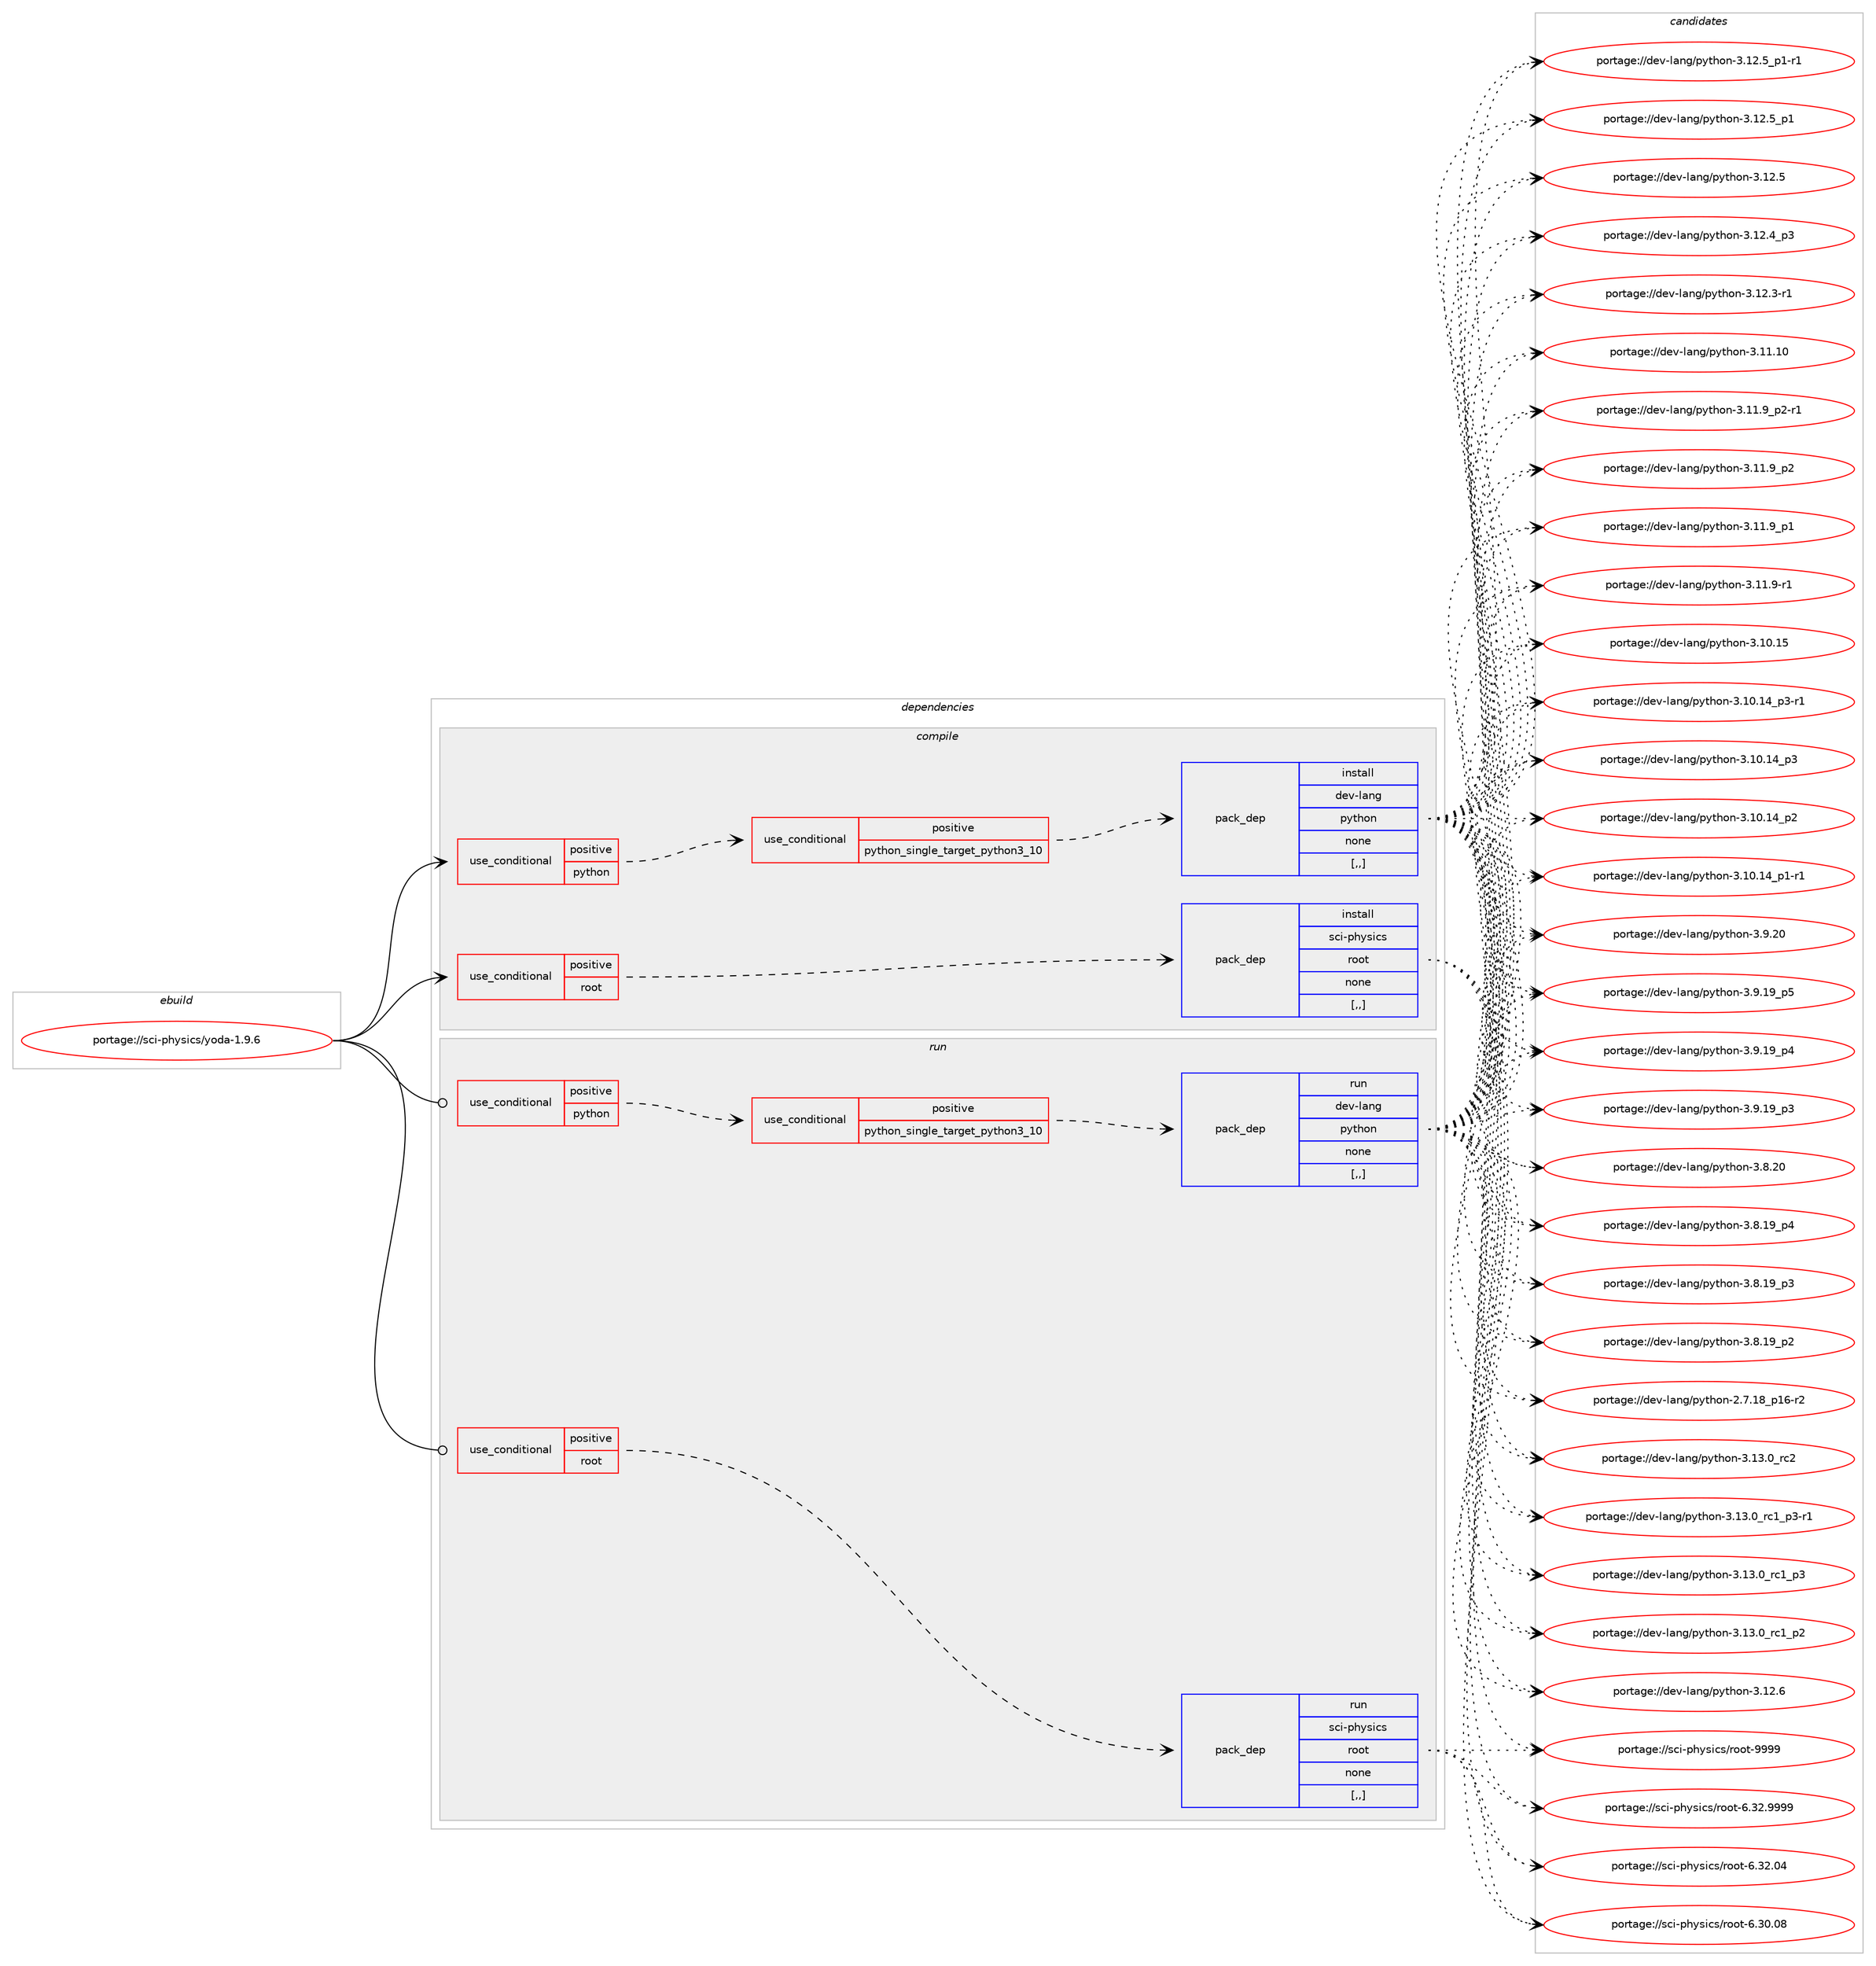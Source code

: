 digraph prolog {

# *************
# Graph options
# *************

newrank=true;
concentrate=true;
compound=true;
graph [rankdir=LR,fontname=Helvetica,fontsize=10,ranksep=1.5];#, ranksep=2.5, nodesep=0.2];
edge  [arrowhead=vee];
node  [fontname=Helvetica,fontsize=10];

# **********
# The ebuild
# **********

subgraph cluster_leftcol {
color=gray;
label=<<i>ebuild</i>>;
id [label="portage://sci-physics/yoda-1.9.6", color=red, width=4, href="../sci-physics/yoda-1.9.6.svg"];
}

# ****************
# The dependencies
# ****************

subgraph cluster_midcol {
color=gray;
label=<<i>dependencies</i>>;
subgraph cluster_compile {
fillcolor="#eeeeee";
style=filled;
label=<<i>compile</i>>;
subgraph cond243354 {
dependency922060 [label=<<TABLE BORDER="0" CELLBORDER="1" CELLSPACING="0" CELLPADDING="4"><TR><TD ROWSPAN="3" CELLPADDING="10">use_conditional</TD></TR><TR><TD>positive</TD></TR><TR><TD>python</TD></TR></TABLE>>, shape=none, color=red];
subgraph cond243355 {
dependency922061 [label=<<TABLE BORDER="0" CELLBORDER="1" CELLSPACING="0" CELLPADDING="4"><TR><TD ROWSPAN="3" CELLPADDING="10">use_conditional</TD></TR><TR><TD>positive</TD></TR><TR><TD>python_single_target_python3_10</TD></TR></TABLE>>, shape=none, color=red];
subgraph pack672050 {
dependency922062 [label=<<TABLE BORDER="0" CELLBORDER="1" CELLSPACING="0" CELLPADDING="4" WIDTH="220"><TR><TD ROWSPAN="6" CELLPADDING="30">pack_dep</TD></TR><TR><TD WIDTH="110">install</TD></TR><TR><TD>dev-lang</TD></TR><TR><TD>python</TD></TR><TR><TD>none</TD></TR><TR><TD>[,,]</TD></TR></TABLE>>, shape=none, color=blue];
}
dependency922061:e -> dependency922062:w [weight=20,style="dashed",arrowhead="vee"];
}
dependency922060:e -> dependency922061:w [weight=20,style="dashed",arrowhead="vee"];
}
id:e -> dependency922060:w [weight=20,style="solid",arrowhead="vee"];
subgraph cond243356 {
dependency922063 [label=<<TABLE BORDER="0" CELLBORDER="1" CELLSPACING="0" CELLPADDING="4"><TR><TD ROWSPAN="3" CELLPADDING="10">use_conditional</TD></TR><TR><TD>positive</TD></TR><TR><TD>root</TD></TR></TABLE>>, shape=none, color=red];
subgraph pack672051 {
dependency922064 [label=<<TABLE BORDER="0" CELLBORDER="1" CELLSPACING="0" CELLPADDING="4" WIDTH="220"><TR><TD ROWSPAN="6" CELLPADDING="30">pack_dep</TD></TR><TR><TD WIDTH="110">install</TD></TR><TR><TD>sci-physics</TD></TR><TR><TD>root</TD></TR><TR><TD>none</TD></TR><TR><TD>[,,]</TD></TR></TABLE>>, shape=none, color=blue];
}
dependency922063:e -> dependency922064:w [weight=20,style="dashed",arrowhead="vee"];
}
id:e -> dependency922063:w [weight=20,style="solid",arrowhead="vee"];
}
subgraph cluster_compileandrun {
fillcolor="#eeeeee";
style=filled;
label=<<i>compile and run</i>>;
}
subgraph cluster_run {
fillcolor="#eeeeee";
style=filled;
label=<<i>run</i>>;
subgraph cond243357 {
dependency922065 [label=<<TABLE BORDER="0" CELLBORDER="1" CELLSPACING="0" CELLPADDING="4"><TR><TD ROWSPAN="3" CELLPADDING="10">use_conditional</TD></TR><TR><TD>positive</TD></TR><TR><TD>python</TD></TR></TABLE>>, shape=none, color=red];
subgraph cond243358 {
dependency922066 [label=<<TABLE BORDER="0" CELLBORDER="1" CELLSPACING="0" CELLPADDING="4"><TR><TD ROWSPAN="3" CELLPADDING="10">use_conditional</TD></TR><TR><TD>positive</TD></TR><TR><TD>python_single_target_python3_10</TD></TR></TABLE>>, shape=none, color=red];
subgraph pack672052 {
dependency922067 [label=<<TABLE BORDER="0" CELLBORDER="1" CELLSPACING="0" CELLPADDING="4" WIDTH="220"><TR><TD ROWSPAN="6" CELLPADDING="30">pack_dep</TD></TR><TR><TD WIDTH="110">run</TD></TR><TR><TD>dev-lang</TD></TR><TR><TD>python</TD></TR><TR><TD>none</TD></TR><TR><TD>[,,]</TD></TR></TABLE>>, shape=none, color=blue];
}
dependency922066:e -> dependency922067:w [weight=20,style="dashed",arrowhead="vee"];
}
dependency922065:e -> dependency922066:w [weight=20,style="dashed",arrowhead="vee"];
}
id:e -> dependency922065:w [weight=20,style="solid",arrowhead="odot"];
subgraph cond243359 {
dependency922068 [label=<<TABLE BORDER="0" CELLBORDER="1" CELLSPACING="0" CELLPADDING="4"><TR><TD ROWSPAN="3" CELLPADDING="10">use_conditional</TD></TR><TR><TD>positive</TD></TR><TR><TD>root</TD></TR></TABLE>>, shape=none, color=red];
subgraph pack672053 {
dependency922069 [label=<<TABLE BORDER="0" CELLBORDER="1" CELLSPACING="0" CELLPADDING="4" WIDTH="220"><TR><TD ROWSPAN="6" CELLPADDING="30">pack_dep</TD></TR><TR><TD WIDTH="110">run</TD></TR><TR><TD>sci-physics</TD></TR><TR><TD>root</TD></TR><TR><TD>none</TD></TR><TR><TD>[,,]</TD></TR></TABLE>>, shape=none, color=blue];
}
dependency922068:e -> dependency922069:w [weight=20,style="dashed",arrowhead="vee"];
}
id:e -> dependency922068:w [weight=20,style="solid",arrowhead="odot"];
}
}

# **************
# The candidates
# **************

subgraph cluster_choices {
rank=same;
color=gray;
label=<<i>candidates</i>>;

subgraph choice672050 {
color=black;
nodesep=1;
choice10010111845108971101034711212111610411111045514649514648951149950 [label="portage://dev-lang/python-3.13.0_rc2", color=red, width=4,href="../dev-lang/python-3.13.0_rc2.svg"];
choice1001011184510897110103471121211161041111104551464951464895114994995112514511449 [label="portage://dev-lang/python-3.13.0_rc1_p3-r1", color=red, width=4,href="../dev-lang/python-3.13.0_rc1_p3-r1.svg"];
choice100101118451089711010347112121116104111110455146495146489511499499511251 [label="portage://dev-lang/python-3.13.0_rc1_p3", color=red, width=4,href="../dev-lang/python-3.13.0_rc1_p3.svg"];
choice100101118451089711010347112121116104111110455146495146489511499499511250 [label="portage://dev-lang/python-3.13.0_rc1_p2", color=red, width=4,href="../dev-lang/python-3.13.0_rc1_p2.svg"];
choice10010111845108971101034711212111610411111045514649504654 [label="portage://dev-lang/python-3.12.6", color=red, width=4,href="../dev-lang/python-3.12.6.svg"];
choice1001011184510897110103471121211161041111104551464950465395112494511449 [label="portage://dev-lang/python-3.12.5_p1-r1", color=red, width=4,href="../dev-lang/python-3.12.5_p1-r1.svg"];
choice100101118451089711010347112121116104111110455146495046539511249 [label="portage://dev-lang/python-3.12.5_p1", color=red, width=4,href="../dev-lang/python-3.12.5_p1.svg"];
choice10010111845108971101034711212111610411111045514649504653 [label="portage://dev-lang/python-3.12.5", color=red, width=4,href="../dev-lang/python-3.12.5.svg"];
choice100101118451089711010347112121116104111110455146495046529511251 [label="portage://dev-lang/python-3.12.4_p3", color=red, width=4,href="../dev-lang/python-3.12.4_p3.svg"];
choice100101118451089711010347112121116104111110455146495046514511449 [label="portage://dev-lang/python-3.12.3-r1", color=red, width=4,href="../dev-lang/python-3.12.3-r1.svg"];
choice1001011184510897110103471121211161041111104551464949464948 [label="portage://dev-lang/python-3.11.10", color=red, width=4,href="../dev-lang/python-3.11.10.svg"];
choice1001011184510897110103471121211161041111104551464949465795112504511449 [label="portage://dev-lang/python-3.11.9_p2-r1", color=red, width=4,href="../dev-lang/python-3.11.9_p2-r1.svg"];
choice100101118451089711010347112121116104111110455146494946579511250 [label="portage://dev-lang/python-3.11.9_p2", color=red, width=4,href="../dev-lang/python-3.11.9_p2.svg"];
choice100101118451089711010347112121116104111110455146494946579511249 [label="portage://dev-lang/python-3.11.9_p1", color=red, width=4,href="../dev-lang/python-3.11.9_p1.svg"];
choice100101118451089711010347112121116104111110455146494946574511449 [label="portage://dev-lang/python-3.11.9-r1", color=red, width=4,href="../dev-lang/python-3.11.9-r1.svg"];
choice1001011184510897110103471121211161041111104551464948464953 [label="portage://dev-lang/python-3.10.15", color=red, width=4,href="../dev-lang/python-3.10.15.svg"];
choice100101118451089711010347112121116104111110455146494846495295112514511449 [label="portage://dev-lang/python-3.10.14_p3-r1", color=red, width=4,href="../dev-lang/python-3.10.14_p3-r1.svg"];
choice10010111845108971101034711212111610411111045514649484649529511251 [label="portage://dev-lang/python-3.10.14_p3", color=red, width=4,href="../dev-lang/python-3.10.14_p3.svg"];
choice10010111845108971101034711212111610411111045514649484649529511250 [label="portage://dev-lang/python-3.10.14_p2", color=red, width=4,href="../dev-lang/python-3.10.14_p2.svg"];
choice100101118451089711010347112121116104111110455146494846495295112494511449 [label="portage://dev-lang/python-3.10.14_p1-r1", color=red, width=4,href="../dev-lang/python-3.10.14_p1-r1.svg"];
choice10010111845108971101034711212111610411111045514657465048 [label="portage://dev-lang/python-3.9.20", color=red, width=4,href="../dev-lang/python-3.9.20.svg"];
choice100101118451089711010347112121116104111110455146574649579511253 [label="portage://dev-lang/python-3.9.19_p5", color=red, width=4,href="../dev-lang/python-3.9.19_p5.svg"];
choice100101118451089711010347112121116104111110455146574649579511252 [label="portage://dev-lang/python-3.9.19_p4", color=red, width=4,href="../dev-lang/python-3.9.19_p4.svg"];
choice100101118451089711010347112121116104111110455146574649579511251 [label="portage://dev-lang/python-3.9.19_p3", color=red, width=4,href="../dev-lang/python-3.9.19_p3.svg"];
choice10010111845108971101034711212111610411111045514656465048 [label="portage://dev-lang/python-3.8.20", color=red, width=4,href="../dev-lang/python-3.8.20.svg"];
choice100101118451089711010347112121116104111110455146564649579511252 [label="portage://dev-lang/python-3.8.19_p4", color=red, width=4,href="../dev-lang/python-3.8.19_p4.svg"];
choice100101118451089711010347112121116104111110455146564649579511251 [label="portage://dev-lang/python-3.8.19_p3", color=red, width=4,href="../dev-lang/python-3.8.19_p3.svg"];
choice100101118451089711010347112121116104111110455146564649579511250 [label="portage://dev-lang/python-3.8.19_p2", color=red, width=4,href="../dev-lang/python-3.8.19_p2.svg"];
choice100101118451089711010347112121116104111110455046554649569511249544511450 [label="portage://dev-lang/python-2.7.18_p16-r2", color=red, width=4,href="../dev-lang/python-2.7.18_p16-r2.svg"];
dependency922062:e -> choice10010111845108971101034711212111610411111045514649514648951149950:w [style=dotted,weight="100"];
dependency922062:e -> choice1001011184510897110103471121211161041111104551464951464895114994995112514511449:w [style=dotted,weight="100"];
dependency922062:e -> choice100101118451089711010347112121116104111110455146495146489511499499511251:w [style=dotted,weight="100"];
dependency922062:e -> choice100101118451089711010347112121116104111110455146495146489511499499511250:w [style=dotted,weight="100"];
dependency922062:e -> choice10010111845108971101034711212111610411111045514649504654:w [style=dotted,weight="100"];
dependency922062:e -> choice1001011184510897110103471121211161041111104551464950465395112494511449:w [style=dotted,weight="100"];
dependency922062:e -> choice100101118451089711010347112121116104111110455146495046539511249:w [style=dotted,weight="100"];
dependency922062:e -> choice10010111845108971101034711212111610411111045514649504653:w [style=dotted,weight="100"];
dependency922062:e -> choice100101118451089711010347112121116104111110455146495046529511251:w [style=dotted,weight="100"];
dependency922062:e -> choice100101118451089711010347112121116104111110455146495046514511449:w [style=dotted,weight="100"];
dependency922062:e -> choice1001011184510897110103471121211161041111104551464949464948:w [style=dotted,weight="100"];
dependency922062:e -> choice1001011184510897110103471121211161041111104551464949465795112504511449:w [style=dotted,weight="100"];
dependency922062:e -> choice100101118451089711010347112121116104111110455146494946579511250:w [style=dotted,weight="100"];
dependency922062:e -> choice100101118451089711010347112121116104111110455146494946579511249:w [style=dotted,weight="100"];
dependency922062:e -> choice100101118451089711010347112121116104111110455146494946574511449:w [style=dotted,weight="100"];
dependency922062:e -> choice1001011184510897110103471121211161041111104551464948464953:w [style=dotted,weight="100"];
dependency922062:e -> choice100101118451089711010347112121116104111110455146494846495295112514511449:w [style=dotted,weight="100"];
dependency922062:e -> choice10010111845108971101034711212111610411111045514649484649529511251:w [style=dotted,weight="100"];
dependency922062:e -> choice10010111845108971101034711212111610411111045514649484649529511250:w [style=dotted,weight="100"];
dependency922062:e -> choice100101118451089711010347112121116104111110455146494846495295112494511449:w [style=dotted,weight="100"];
dependency922062:e -> choice10010111845108971101034711212111610411111045514657465048:w [style=dotted,weight="100"];
dependency922062:e -> choice100101118451089711010347112121116104111110455146574649579511253:w [style=dotted,weight="100"];
dependency922062:e -> choice100101118451089711010347112121116104111110455146574649579511252:w [style=dotted,weight="100"];
dependency922062:e -> choice100101118451089711010347112121116104111110455146574649579511251:w [style=dotted,weight="100"];
dependency922062:e -> choice10010111845108971101034711212111610411111045514656465048:w [style=dotted,weight="100"];
dependency922062:e -> choice100101118451089711010347112121116104111110455146564649579511252:w [style=dotted,weight="100"];
dependency922062:e -> choice100101118451089711010347112121116104111110455146564649579511251:w [style=dotted,weight="100"];
dependency922062:e -> choice100101118451089711010347112121116104111110455146564649579511250:w [style=dotted,weight="100"];
dependency922062:e -> choice100101118451089711010347112121116104111110455046554649569511249544511450:w [style=dotted,weight="100"];
}
subgraph choice672051 {
color=black;
nodesep=1;
choice115991054511210412111510599115471141111111164557575757 [label="portage://sci-physics/root-9999", color=red, width=4,href="../sci-physics/root-9999.svg"];
choice1159910545112104121115105991154711411111111645544651504657575757 [label="portage://sci-physics/root-6.32.9999", color=red, width=4,href="../sci-physics/root-6.32.9999.svg"];
choice115991054511210412111510599115471141111111164554465150464852 [label="portage://sci-physics/root-6.32.04", color=red, width=4,href="../sci-physics/root-6.32.04.svg"];
choice115991054511210412111510599115471141111111164554465148464856 [label="portage://sci-physics/root-6.30.08", color=red, width=4,href="../sci-physics/root-6.30.08.svg"];
dependency922064:e -> choice115991054511210412111510599115471141111111164557575757:w [style=dotted,weight="100"];
dependency922064:e -> choice1159910545112104121115105991154711411111111645544651504657575757:w [style=dotted,weight="100"];
dependency922064:e -> choice115991054511210412111510599115471141111111164554465150464852:w [style=dotted,weight="100"];
dependency922064:e -> choice115991054511210412111510599115471141111111164554465148464856:w [style=dotted,weight="100"];
}
subgraph choice672052 {
color=black;
nodesep=1;
choice10010111845108971101034711212111610411111045514649514648951149950 [label="portage://dev-lang/python-3.13.0_rc2", color=red, width=4,href="../dev-lang/python-3.13.0_rc2.svg"];
choice1001011184510897110103471121211161041111104551464951464895114994995112514511449 [label="portage://dev-lang/python-3.13.0_rc1_p3-r1", color=red, width=4,href="../dev-lang/python-3.13.0_rc1_p3-r1.svg"];
choice100101118451089711010347112121116104111110455146495146489511499499511251 [label="portage://dev-lang/python-3.13.0_rc1_p3", color=red, width=4,href="../dev-lang/python-3.13.0_rc1_p3.svg"];
choice100101118451089711010347112121116104111110455146495146489511499499511250 [label="portage://dev-lang/python-3.13.0_rc1_p2", color=red, width=4,href="../dev-lang/python-3.13.0_rc1_p2.svg"];
choice10010111845108971101034711212111610411111045514649504654 [label="portage://dev-lang/python-3.12.6", color=red, width=4,href="../dev-lang/python-3.12.6.svg"];
choice1001011184510897110103471121211161041111104551464950465395112494511449 [label="portage://dev-lang/python-3.12.5_p1-r1", color=red, width=4,href="../dev-lang/python-3.12.5_p1-r1.svg"];
choice100101118451089711010347112121116104111110455146495046539511249 [label="portage://dev-lang/python-3.12.5_p1", color=red, width=4,href="../dev-lang/python-3.12.5_p1.svg"];
choice10010111845108971101034711212111610411111045514649504653 [label="portage://dev-lang/python-3.12.5", color=red, width=4,href="../dev-lang/python-3.12.5.svg"];
choice100101118451089711010347112121116104111110455146495046529511251 [label="portage://dev-lang/python-3.12.4_p3", color=red, width=4,href="../dev-lang/python-3.12.4_p3.svg"];
choice100101118451089711010347112121116104111110455146495046514511449 [label="portage://dev-lang/python-3.12.3-r1", color=red, width=4,href="../dev-lang/python-3.12.3-r1.svg"];
choice1001011184510897110103471121211161041111104551464949464948 [label="portage://dev-lang/python-3.11.10", color=red, width=4,href="../dev-lang/python-3.11.10.svg"];
choice1001011184510897110103471121211161041111104551464949465795112504511449 [label="portage://dev-lang/python-3.11.9_p2-r1", color=red, width=4,href="../dev-lang/python-3.11.9_p2-r1.svg"];
choice100101118451089711010347112121116104111110455146494946579511250 [label="portage://dev-lang/python-3.11.9_p2", color=red, width=4,href="../dev-lang/python-3.11.9_p2.svg"];
choice100101118451089711010347112121116104111110455146494946579511249 [label="portage://dev-lang/python-3.11.9_p1", color=red, width=4,href="../dev-lang/python-3.11.9_p1.svg"];
choice100101118451089711010347112121116104111110455146494946574511449 [label="portage://dev-lang/python-3.11.9-r1", color=red, width=4,href="../dev-lang/python-3.11.9-r1.svg"];
choice1001011184510897110103471121211161041111104551464948464953 [label="portage://dev-lang/python-3.10.15", color=red, width=4,href="../dev-lang/python-3.10.15.svg"];
choice100101118451089711010347112121116104111110455146494846495295112514511449 [label="portage://dev-lang/python-3.10.14_p3-r1", color=red, width=4,href="../dev-lang/python-3.10.14_p3-r1.svg"];
choice10010111845108971101034711212111610411111045514649484649529511251 [label="portage://dev-lang/python-3.10.14_p3", color=red, width=4,href="../dev-lang/python-3.10.14_p3.svg"];
choice10010111845108971101034711212111610411111045514649484649529511250 [label="portage://dev-lang/python-3.10.14_p2", color=red, width=4,href="../dev-lang/python-3.10.14_p2.svg"];
choice100101118451089711010347112121116104111110455146494846495295112494511449 [label="portage://dev-lang/python-3.10.14_p1-r1", color=red, width=4,href="../dev-lang/python-3.10.14_p1-r1.svg"];
choice10010111845108971101034711212111610411111045514657465048 [label="portage://dev-lang/python-3.9.20", color=red, width=4,href="../dev-lang/python-3.9.20.svg"];
choice100101118451089711010347112121116104111110455146574649579511253 [label="portage://dev-lang/python-3.9.19_p5", color=red, width=4,href="../dev-lang/python-3.9.19_p5.svg"];
choice100101118451089711010347112121116104111110455146574649579511252 [label="portage://dev-lang/python-3.9.19_p4", color=red, width=4,href="../dev-lang/python-3.9.19_p4.svg"];
choice100101118451089711010347112121116104111110455146574649579511251 [label="portage://dev-lang/python-3.9.19_p3", color=red, width=4,href="../dev-lang/python-3.9.19_p3.svg"];
choice10010111845108971101034711212111610411111045514656465048 [label="portage://dev-lang/python-3.8.20", color=red, width=4,href="../dev-lang/python-3.8.20.svg"];
choice100101118451089711010347112121116104111110455146564649579511252 [label="portage://dev-lang/python-3.8.19_p4", color=red, width=4,href="../dev-lang/python-3.8.19_p4.svg"];
choice100101118451089711010347112121116104111110455146564649579511251 [label="portage://dev-lang/python-3.8.19_p3", color=red, width=4,href="../dev-lang/python-3.8.19_p3.svg"];
choice100101118451089711010347112121116104111110455146564649579511250 [label="portage://dev-lang/python-3.8.19_p2", color=red, width=4,href="../dev-lang/python-3.8.19_p2.svg"];
choice100101118451089711010347112121116104111110455046554649569511249544511450 [label="portage://dev-lang/python-2.7.18_p16-r2", color=red, width=4,href="../dev-lang/python-2.7.18_p16-r2.svg"];
dependency922067:e -> choice10010111845108971101034711212111610411111045514649514648951149950:w [style=dotted,weight="100"];
dependency922067:e -> choice1001011184510897110103471121211161041111104551464951464895114994995112514511449:w [style=dotted,weight="100"];
dependency922067:e -> choice100101118451089711010347112121116104111110455146495146489511499499511251:w [style=dotted,weight="100"];
dependency922067:e -> choice100101118451089711010347112121116104111110455146495146489511499499511250:w [style=dotted,weight="100"];
dependency922067:e -> choice10010111845108971101034711212111610411111045514649504654:w [style=dotted,weight="100"];
dependency922067:e -> choice1001011184510897110103471121211161041111104551464950465395112494511449:w [style=dotted,weight="100"];
dependency922067:e -> choice100101118451089711010347112121116104111110455146495046539511249:w [style=dotted,weight="100"];
dependency922067:e -> choice10010111845108971101034711212111610411111045514649504653:w [style=dotted,weight="100"];
dependency922067:e -> choice100101118451089711010347112121116104111110455146495046529511251:w [style=dotted,weight="100"];
dependency922067:e -> choice100101118451089711010347112121116104111110455146495046514511449:w [style=dotted,weight="100"];
dependency922067:e -> choice1001011184510897110103471121211161041111104551464949464948:w [style=dotted,weight="100"];
dependency922067:e -> choice1001011184510897110103471121211161041111104551464949465795112504511449:w [style=dotted,weight="100"];
dependency922067:e -> choice100101118451089711010347112121116104111110455146494946579511250:w [style=dotted,weight="100"];
dependency922067:e -> choice100101118451089711010347112121116104111110455146494946579511249:w [style=dotted,weight="100"];
dependency922067:e -> choice100101118451089711010347112121116104111110455146494946574511449:w [style=dotted,weight="100"];
dependency922067:e -> choice1001011184510897110103471121211161041111104551464948464953:w [style=dotted,weight="100"];
dependency922067:e -> choice100101118451089711010347112121116104111110455146494846495295112514511449:w [style=dotted,weight="100"];
dependency922067:e -> choice10010111845108971101034711212111610411111045514649484649529511251:w [style=dotted,weight="100"];
dependency922067:e -> choice10010111845108971101034711212111610411111045514649484649529511250:w [style=dotted,weight="100"];
dependency922067:e -> choice100101118451089711010347112121116104111110455146494846495295112494511449:w [style=dotted,weight="100"];
dependency922067:e -> choice10010111845108971101034711212111610411111045514657465048:w [style=dotted,weight="100"];
dependency922067:e -> choice100101118451089711010347112121116104111110455146574649579511253:w [style=dotted,weight="100"];
dependency922067:e -> choice100101118451089711010347112121116104111110455146574649579511252:w [style=dotted,weight="100"];
dependency922067:e -> choice100101118451089711010347112121116104111110455146574649579511251:w [style=dotted,weight="100"];
dependency922067:e -> choice10010111845108971101034711212111610411111045514656465048:w [style=dotted,weight="100"];
dependency922067:e -> choice100101118451089711010347112121116104111110455146564649579511252:w [style=dotted,weight="100"];
dependency922067:e -> choice100101118451089711010347112121116104111110455146564649579511251:w [style=dotted,weight="100"];
dependency922067:e -> choice100101118451089711010347112121116104111110455146564649579511250:w [style=dotted,weight="100"];
dependency922067:e -> choice100101118451089711010347112121116104111110455046554649569511249544511450:w [style=dotted,weight="100"];
}
subgraph choice672053 {
color=black;
nodesep=1;
choice115991054511210412111510599115471141111111164557575757 [label="portage://sci-physics/root-9999", color=red, width=4,href="../sci-physics/root-9999.svg"];
choice1159910545112104121115105991154711411111111645544651504657575757 [label="portage://sci-physics/root-6.32.9999", color=red, width=4,href="../sci-physics/root-6.32.9999.svg"];
choice115991054511210412111510599115471141111111164554465150464852 [label="portage://sci-physics/root-6.32.04", color=red, width=4,href="../sci-physics/root-6.32.04.svg"];
choice115991054511210412111510599115471141111111164554465148464856 [label="portage://sci-physics/root-6.30.08", color=red, width=4,href="../sci-physics/root-6.30.08.svg"];
dependency922069:e -> choice115991054511210412111510599115471141111111164557575757:w [style=dotted,weight="100"];
dependency922069:e -> choice1159910545112104121115105991154711411111111645544651504657575757:w [style=dotted,weight="100"];
dependency922069:e -> choice115991054511210412111510599115471141111111164554465150464852:w [style=dotted,weight="100"];
dependency922069:e -> choice115991054511210412111510599115471141111111164554465148464856:w [style=dotted,weight="100"];
}
}

}
